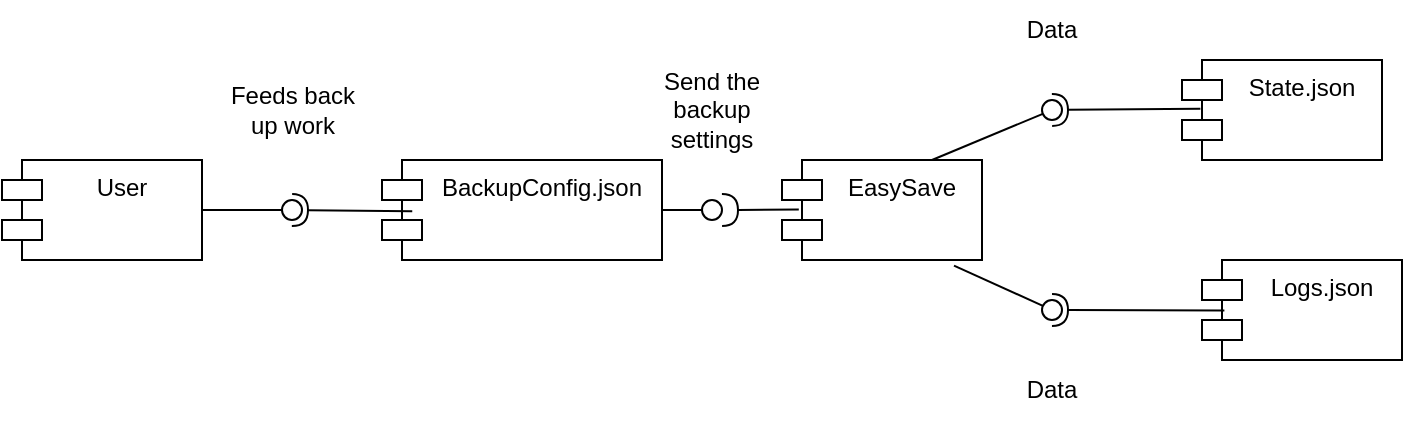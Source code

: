 <mxfile version="20.8.18" type="device"><diagram name="Page-1" id="WWx3IxwURotDNj_i_UxK"><mxGraphModel dx="1050" dy="550" grid="1" gridSize="10" guides="1" tooltips="1" connect="1" arrows="1" fold="1" page="1" pageScale="1" pageWidth="827" pageHeight="1169" math="0" shadow="0"><root><mxCell id="0"/><mxCell id="1" parent="0"/><mxCell id="34kdDrHSGfHPDw62yco8-3" value="State.json" style="shape=module;align=left;spacingLeft=20;align=center;verticalAlign=top;direction=east;" parent="1" vertex="1"><mxGeometry x="660" y="100" width="100" height="50" as="geometry"/></mxCell><mxCell id="34kdDrHSGfHPDw62yco8-5" value="Logs.json" style="shape=module;align=left;spacingLeft=20;align=center;verticalAlign=top;direction=east;" parent="1" vertex="1"><mxGeometry x="670" y="200" width="100" height="50" as="geometry"/></mxCell><mxCell id="34kdDrHSGfHPDw62yco8-6" value="BackupConfig.json" style="shape=module;align=left;spacingLeft=20;align=center;verticalAlign=top;direction=east;" parent="1" vertex="1"><mxGeometry x="260" y="150" width="140" height="50" as="geometry"/></mxCell><mxCell id="34kdDrHSGfHPDw62yco8-7" value="EasySave" style="shape=module;align=left;spacingLeft=20;align=center;verticalAlign=top;direction=east;" parent="1" vertex="1"><mxGeometry x="460" y="150" width="100" height="50" as="geometry"/></mxCell><mxCell id="34kdDrHSGfHPDw62yco8-8" value="User" style="shape=module;align=left;spacingLeft=20;align=center;verticalAlign=top;direction=east;" parent="1" vertex="1"><mxGeometry x="70" y="150" width="100" height="50" as="geometry"/></mxCell><mxCell id="34kdDrHSGfHPDw62yco8-37" value="" style="rounded=0;orthogonalLoop=1;jettySize=auto;html=1;endArrow=none;endFill=0;sketch=0;sourcePerimeterSpacing=0;targetPerimeterSpacing=0;" parent="1" target="34kdDrHSGfHPDw62yco8-39" edge="1"><mxGeometry relative="1" as="geometry"><mxPoint x="170" y="175" as="sourcePoint"/></mxGeometry></mxCell><mxCell id="34kdDrHSGfHPDw62yco8-38" value="" style="rounded=0;orthogonalLoop=1;jettySize=auto;html=1;endArrow=halfCircle;endFill=0;entryX=0.5;entryY=0.5;endSize=6;strokeWidth=1;sketch=0;exitX=0.108;exitY=0.512;exitDx=0;exitDy=0;exitPerimeter=0;" parent="1" source="34kdDrHSGfHPDw62yco8-6" target="34kdDrHSGfHPDw62yco8-39" edge="1"><mxGeometry relative="1" as="geometry"><mxPoint x="210" y="175" as="sourcePoint"/></mxGeometry></mxCell><mxCell id="34kdDrHSGfHPDw62yco8-39" value="" style="ellipse;whiteSpace=wrap;html=1;align=center;aspect=fixed;resizable=0;points=[];outlineConnect=0;sketch=0;" parent="1" vertex="1"><mxGeometry x="210" y="170" width="10" height="10" as="geometry"/></mxCell><mxCell id="34kdDrHSGfHPDw62yco8-40" value="" style="rounded=0;orthogonalLoop=1;jettySize=auto;html=1;endArrow=none;endFill=0;sketch=0;sourcePerimeterSpacing=0;targetPerimeterSpacing=0;exitX=1;exitY=0.5;exitDx=0;exitDy=0;" parent="1" source="34kdDrHSGfHPDw62yco8-6" target="34kdDrHSGfHPDw62yco8-42" edge="1"><mxGeometry relative="1" as="geometry"><mxPoint x="394" y="175" as="sourcePoint"/></mxGeometry></mxCell><mxCell id="34kdDrHSGfHPDw62yco8-41" value="" style="rounded=0;orthogonalLoop=1;jettySize=auto;html=1;endArrow=halfCircle;endFill=0;endSize=6;strokeWidth=1;sketch=0;exitX=0.084;exitY=0.496;exitDx=0;exitDy=0;exitPerimeter=0;" parent="1" source="34kdDrHSGfHPDw62yco8-7" target="34kdDrHSGfHPDw62yco8-42" edge="1"><mxGeometry relative="1" as="geometry"><mxPoint x="434" y="175" as="sourcePoint"/><mxPoint x="430" y="175" as="targetPoint"/></mxGeometry></mxCell><mxCell id="34kdDrHSGfHPDw62yco8-42" value="" style="ellipse;whiteSpace=wrap;html=1;align=center;aspect=fixed;resizable=0;points=[];outlineConnect=0;sketch=0;" parent="1" vertex="1"><mxGeometry x="420" y="170" width="10" height="10" as="geometry"/></mxCell><mxCell id="34kdDrHSGfHPDw62yco8-43" value="" style="rounded=0;orthogonalLoop=1;jettySize=auto;html=1;endArrow=none;endFill=0;sketch=0;sourcePerimeterSpacing=0;targetPerimeterSpacing=0;exitX=0.75;exitY=0;exitDx=0;exitDy=0;" parent="1" source="34kdDrHSGfHPDw62yco8-7" target="34kdDrHSGfHPDw62yco8-45" edge="1"><mxGeometry relative="1" as="geometry"><mxPoint x="560" y="135" as="sourcePoint"/></mxGeometry></mxCell><mxCell id="34kdDrHSGfHPDw62yco8-44" value="" style="rounded=0;orthogonalLoop=1;jettySize=auto;html=1;endArrow=halfCircle;endFill=0;entryX=0.5;entryY=0.5;endSize=6;strokeWidth=1;sketch=0;exitX=0.092;exitY=0.488;exitDx=0;exitDy=0;exitPerimeter=0;" parent="1" source="34kdDrHSGfHPDw62yco8-3" target="34kdDrHSGfHPDw62yco8-45" edge="1"><mxGeometry relative="1" as="geometry"><mxPoint x="600" y="135" as="sourcePoint"/></mxGeometry></mxCell><mxCell id="34kdDrHSGfHPDw62yco8-45" value="" style="ellipse;whiteSpace=wrap;html=1;align=center;aspect=fixed;resizable=0;points=[];outlineConnect=0;sketch=0;" parent="1" vertex="1"><mxGeometry x="590" y="120" width="10" height="10" as="geometry"/></mxCell><mxCell id="34kdDrHSGfHPDw62yco8-46" value="" style="rounded=0;orthogonalLoop=1;jettySize=auto;html=1;endArrow=none;endFill=0;sketch=0;sourcePerimeterSpacing=0;targetPerimeterSpacing=0;exitX=0.86;exitY=1.056;exitDx=0;exitDy=0;exitPerimeter=0;" parent="1" source="34kdDrHSGfHPDw62yco8-7" target="34kdDrHSGfHPDw62yco8-48" edge="1"><mxGeometry relative="1" as="geometry"><mxPoint x="575" y="225" as="sourcePoint"/></mxGeometry></mxCell><mxCell id="34kdDrHSGfHPDw62yco8-47" value="" style="rounded=0;orthogonalLoop=1;jettySize=auto;html=1;endArrow=halfCircle;endFill=0;entryX=0.5;entryY=0.5;endSize=6;strokeWidth=1;sketch=0;exitX=0.112;exitY=0.504;exitDx=0;exitDy=0;exitPerimeter=0;" parent="1" source="34kdDrHSGfHPDw62yco8-5" target="34kdDrHSGfHPDw62yco8-48" edge="1"><mxGeometry relative="1" as="geometry"><mxPoint x="615" y="225" as="sourcePoint"/></mxGeometry></mxCell><mxCell id="34kdDrHSGfHPDw62yco8-48" value="" style="ellipse;whiteSpace=wrap;html=1;align=center;aspect=fixed;resizable=0;points=[];outlineConnect=0;sketch=0;" parent="1" vertex="1"><mxGeometry x="590" y="220" width="10" height="10" as="geometry"/></mxCell><mxCell id="34kdDrHSGfHPDw62yco8-49" value="Feeds back up work" style="text;html=1;strokeColor=none;fillColor=none;align=center;verticalAlign=middle;whiteSpace=wrap;rounded=0;" parent="1" vertex="1"><mxGeometry x="177.5" y="110" width="75" height="30" as="geometry"/></mxCell><mxCell id="34kdDrHSGfHPDw62yco8-50" value="Send the backup settings" style="text;html=1;strokeColor=none;fillColor=none;align=center;verticalAlign=middle;whiteSpace=wrap;rounded=0;" parent="1" vertex="1"><mxGeometry x="383.25" y="110" width="83.5" height="30" as="geometry"/></mxCell><mxCell id="34kdDrHSGfHPDw62yco8-51" value="Data" style="text;html=1;strokeColor=none;fillColor=none;align=center;verticalAlign=middle;whiteSpace=wrap;rounded=0;" parent="1" vertex="1"><mxGeometry x="565" y="70" width="60" height="30" as="geometry"/></mxCell><mxCell id="34kdDrHSGfHPDw62yco8-52" value="Data" style="text;html=1;strokeColor=none;fillColor=none;align=center;verticalAlign=middle;whiteSpace=wrap;rounded=0;" parent="1" vertex="1"><mxGeometry x="565" y="250" width="60" height="30" as="geometry"/></mxCell></root></mxGraphModel></diagram></mxfile>